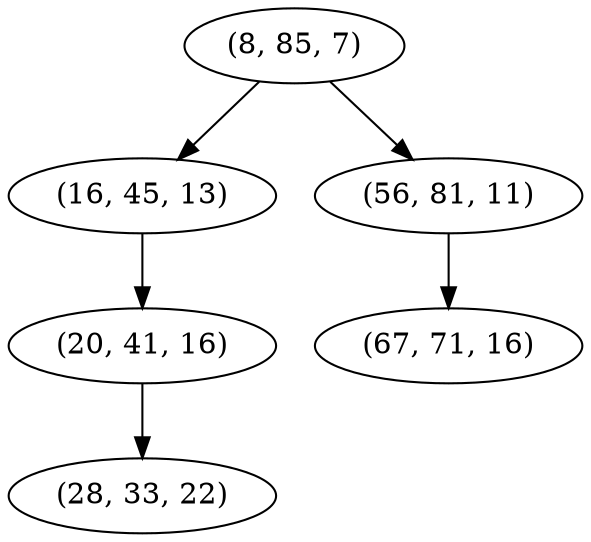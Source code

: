 digraph tree {
    "(8, 85, 7)";
    "(16, 45, 13)";
    "(20, 41, 16)";
    "(28, 33, 22)";
    "(56, 81, 11)";
    "(67, 71, 16)";
    "(8, 85, 7)" -> "(16, 45, 13)";
    "(8, 85, 7)" -> "(56, 81, 11)";
    "(16, 45, 13)" -> "(20, 41, 16)";
    "(20, 41, 16)" -> "(28, 33, 22)";
    "(56, 81, 11)" -> "(67, 71, 16)";
}
